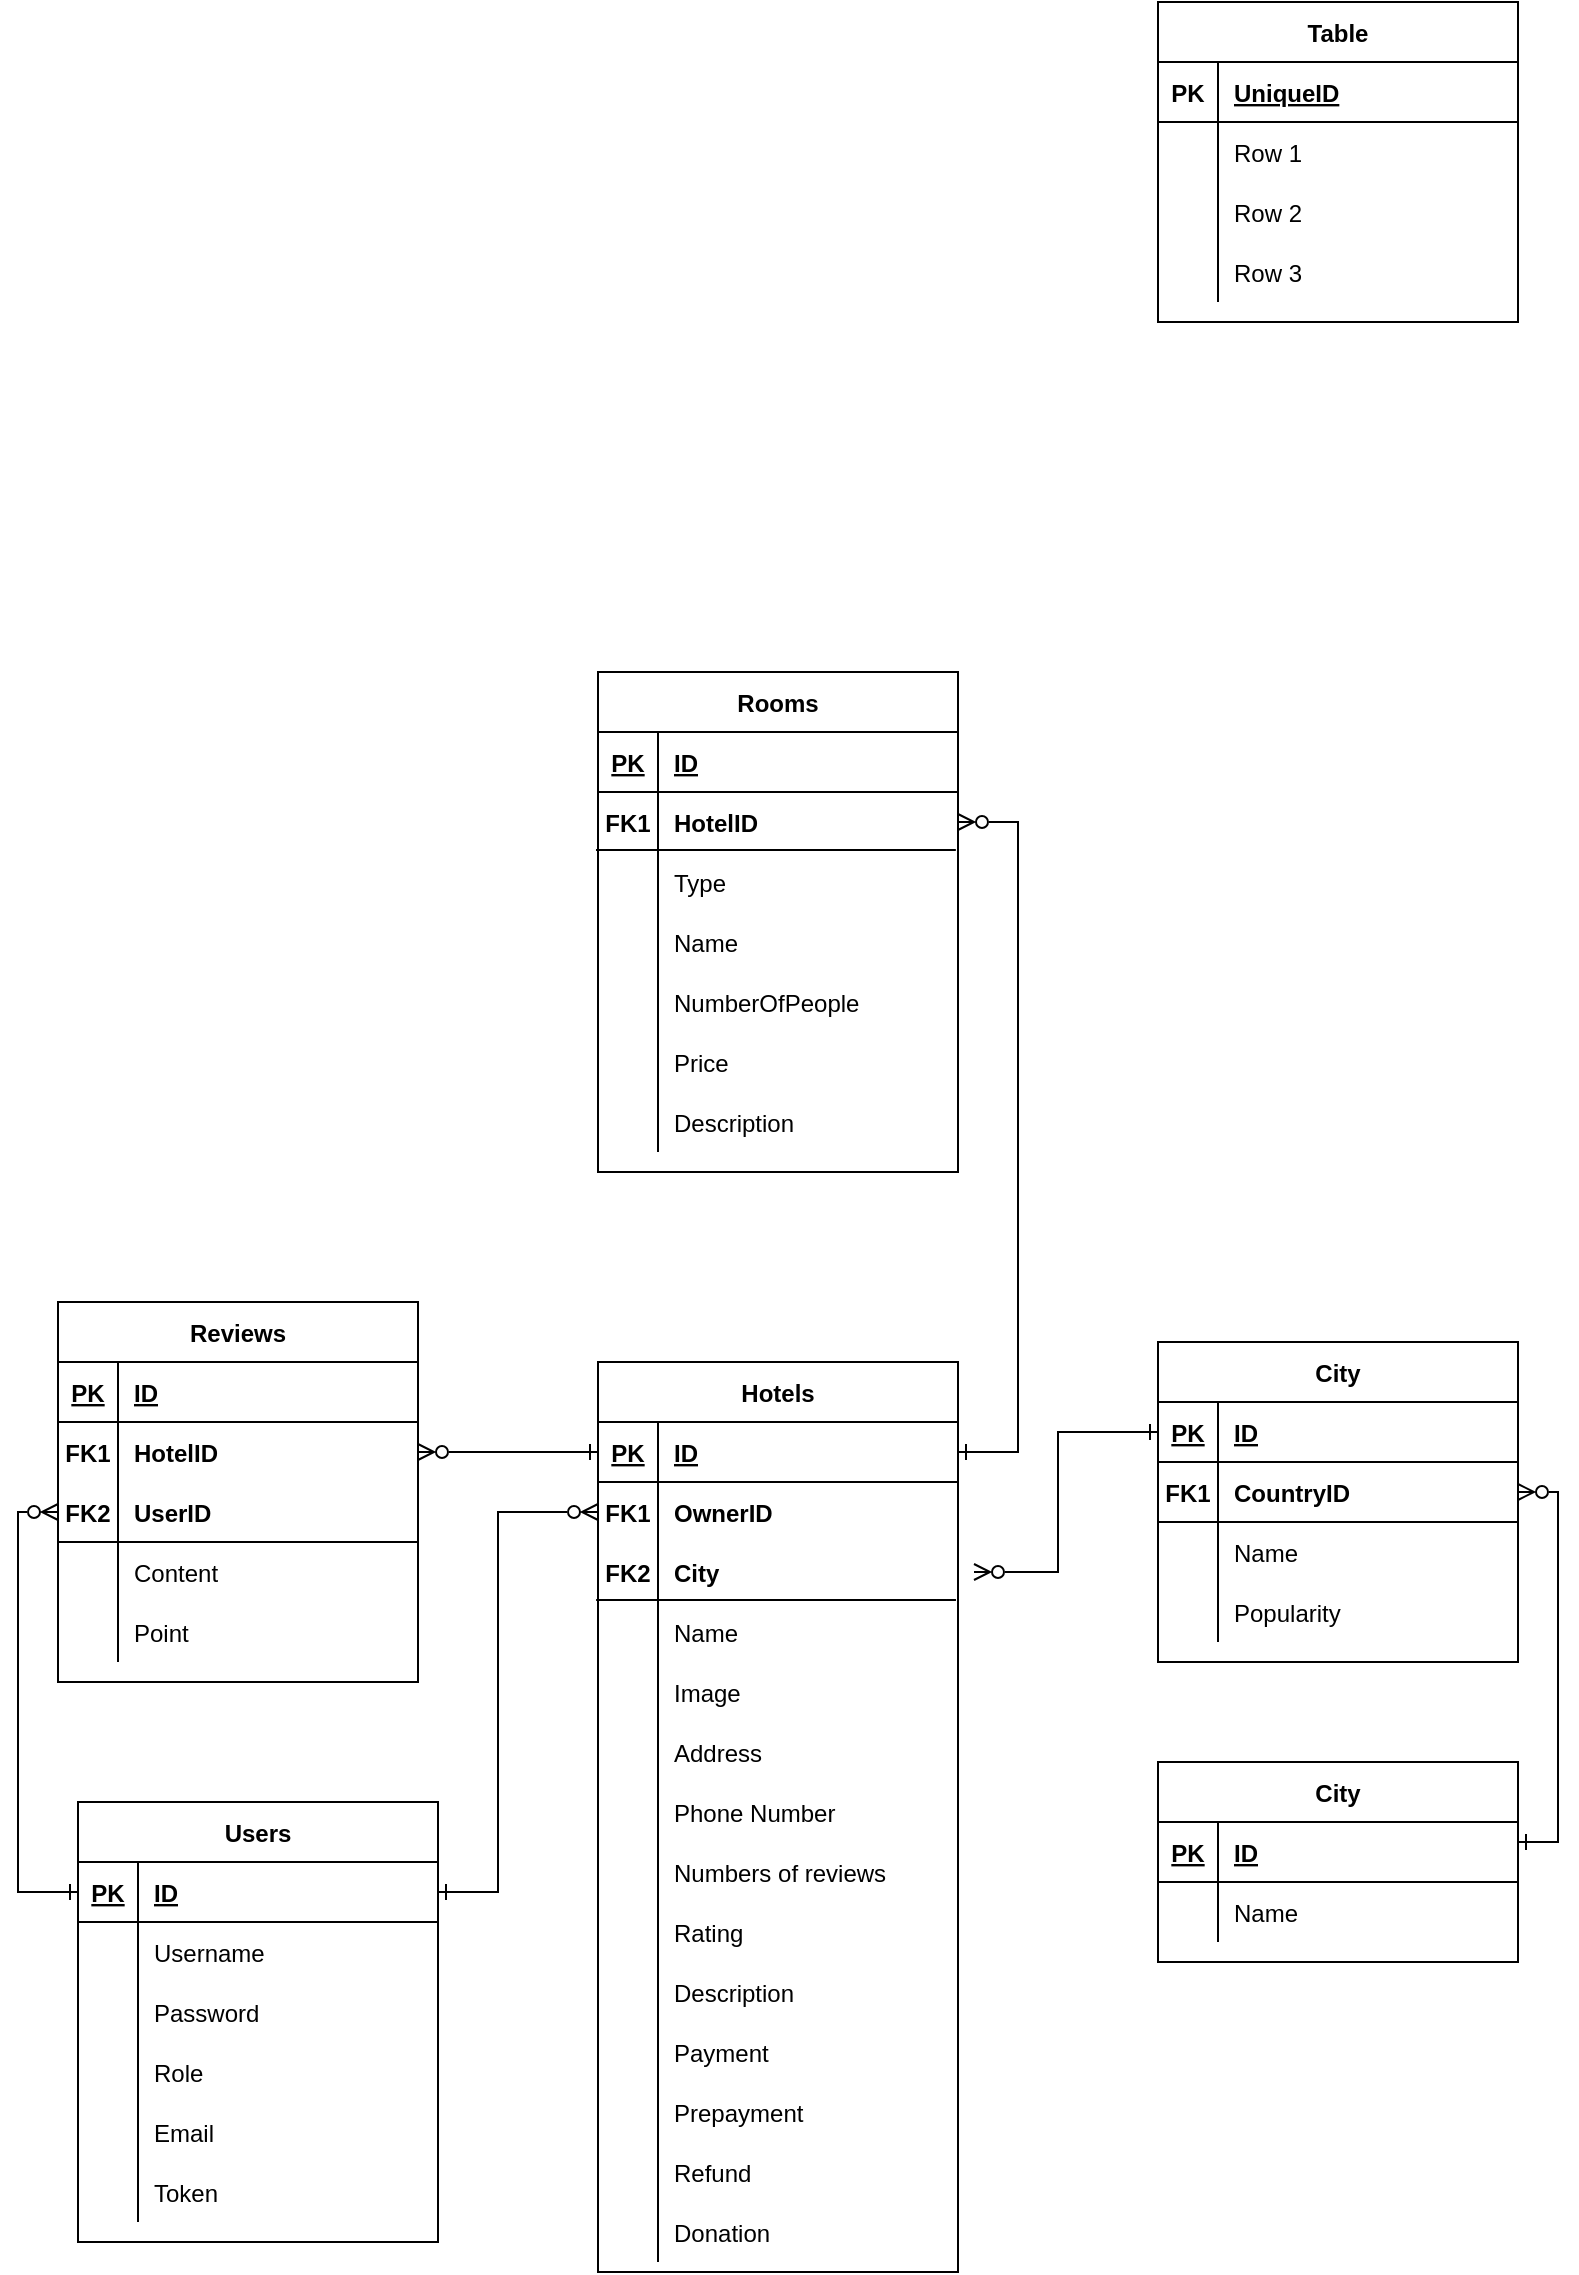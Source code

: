 <mxfile version="20.2.1" type="github">
  <diagram id="XwwVsABzowGfqBVzO6Hq" name="Страница 1">
    <mxGraphModel dx="1422" dy="697" grid="1" gridSize="10" guides="1" tooltips="1" connect="1" arrows="1" fold="1" page="1" pageScale="1" pageWidth="827" pageHeight="1169" math="0" shadow="0">
      <root>
        <mxCell id="0" />
        <mxCell id="1" parent="0" />
        <mxCell id="TY08k2Uq7eaJ0ZYcj1gX-1" value="Hotels" style="shape=table;startSize=30;container=1;collapsible=1;childLayout=tableLayout;fixedRows=1;rowLines=0;fontStyle=1;align=center;resizeLast=1;" vertex="1" parent="1">
          <mxGeometry x="300" y="680" width="180" height="455" as="geometry" />
        </mxCell>
        <mxCell id="TY08k2Uq7eaJ0ZYcj1gX-2" value="" style="shape=tableRow;horizontal=0;startSize=0;swimlaneHead=0;swimlaneBody=0;fillColor=none;collapsible=0;dropTarget=0;points=[[0,0.5],[1,0.5]];portConstraint=eastwest;top=0;left=0;right=0;bottom=1;" vertex="1" parent="TY08k2Uq7eaJ0ZYcj1gX-1">
          <mxGeometry y="30" width="180" height="30" as="geometry" />
        </mxCell>
        <mxCell id="TY08k2Uq7eaJ0ZYcj1gX-3" value="PK" style="shape=partialRectangle;connectable=0;fillColor=none;top=0;left=0;bottom=0;right=0;fontStyle=5;overflow=hidden;" vertex="1" parent="TY08k2Uq7eaJ0ZYcj1gX-2">
          <mxGeometry width="30" height="30" as="geometry">
            <mxRectangle width="30" height="30" as="alternateBounds" />
          </mxGeometry>
        </mxCell>
        <mxCell id="TY08k2Uq7eaJ0ZYcj1gX-4" value="ID" style="shape=partialRectangle;connectable=0;fillColor=none;top=0;left=0;bottom=0;right=0;align=left;spacingLeft=6;fontStyle=5;overflow=hidden;" vertex="1" parent="TY08k2Uq7eaJ0ZYcj1gX-2">
          <mxGeometry x="30" width="150" height="30" as="geometry">
            <mxRectangle width="150" height="30" as="alternateBounds" />
          </mxGeometry>
        </mxCell>
        <mxCell id="TY08k2Uq7eaJ0ZYcj1gX-5" value="" style="shape=tableRow;horizontal=0;startSize=0;swimlaneHead=0;swimlaneBody=0;fillColor=none;collapsible=0;dropTarget=0;points=[[0,0.5],[1,0.5]];portConstraint=eastwest;top=0;left=0;right=0;bottom=0;" vertex="1" parent="TY08k2Uq7eaJ0ZYcj1gX-1">
          <mxGeometry y="60" width="180" height="30" as="geometry" />
        </mxCell>
        <mxCell id="TY08k2Uq7eaJ0ZYcj1gX-6" value="FK1" style="shape=partialRectangle;connectable=0;fillColor=none;top=0;left=0;bottom=0;right=0;editable=1;overflow=hidden;fontStyle=1" vertex="1" parent="TY08k2Uq7eaJ0ZYcj1gX-5">
          <mxGeometry width="30" height="30" as="geometry">
            <mxRectangle width="30" height="30" as="alternateBounds" />
          </mxGeometry>
        </mxCell>
        <mxCell id="TY08k2Uq7eaJ0ZYcj1gX-7" value="OwnerID" style="shape=partialRectangle;connectable=0;fillColor=none;top=0;left=0;bottom=0;right=0;align=left;spacingLeft=6;overflow=hidden;fontStyle=1" vertex="1" parent="TY08k2Uq7eaJ0ZYcj1gX-5">
          <mxGeometry x="30" width="150" height="30" as="geometry">
            <mxRectangle width="150" height="30" as="alternateBounds" />
          </mxGeometry>
        </mxCell>
        <mxCell id="TY08k2Uq7eaJ0ZYcj1gX-8" value="" style="shape=tableRow;horizontal=0;startSize=0;swimlaneHead=0;swimlaneBody=0;fillColor=none;collapsible=0;dropTarget=0;points=[[0,0.5],[1,0.5]];portConstraint=eastwest;top=0;left=0;right=0;bottom=0;strokeColor=default;perimeterSpacing=8;swimlaneLine=0;strokeWidth=8;rounded=0;labelBorderColor=default;" vertex="1" parent="TY08k2Uq7eaJ0ZYcj1gX-1">
          <mxGeometry y="90" width="180" height="30" as="geometry" />
        </mxCell>
        <mxCell id="TY08k2Uq7eaJ0ZYcj1gX-9" value="FK2" style="shape=partialRectangle;connectable=0;fillColor=none;top=0;left=0;bottom=0;right=0;editable=1;overflow=hidden;fontStyle=1" vertex="1" parent="TY08k2Uq7eaJ0ZYcj1gX-8">
          <mxGeometry width="30" height="30" as="geometry">
            <mxRectangle width="30" height="30" as="alternateBounds" />
          </mxGeometry>
        </mxCell>
        <mxCell id="TY08k2Uq7eaJ0ZYcj1gX-10" value="City" style="shape=partialRectangle;connectable=0;fillColor=none;top=0;left=0;bottom=0;right=0;align=left;spacingLeft=6;overflow=hidden;fontStyle=1" vertex="1" parent="TY08k2Uq7eaJ0ZYcj1gX-8">
          <mxGeometry x="30" width="150" height="30" as="geometry">
            <mxRectangle width="150" height="30" as="alternateBounds" />
          </mxGeometry>
        </mxCell>
        <mxCell id="TY08k2Uq7eaJ0ZYcj1gX-11" value="" style="shape=tableRow;horizontal=0;startSize=0;swimlaneHead=0;swimlaneBody=0;fillColor=none;collapsible=0;dropTarget=0;points=[[0,0.5],[1,0.5]];portConstraint=eastwest;top=0;left=0;right=0;bottom=0;" vertex="1" parent="TY08k2Uq7eaJ0ZYcj1gX-1">
          <mxGeometry y="120" width="180" height="30" as="geometry" />
        </mxCell>
        <mxCell id="TY08k2Uq7eaJ0ZYcj1gX-12" value="" style="shape=partialRectangle;connectable=0;fillColor=none;top=0;left=0;bottom=0;right=0;editable=1;overflow=hidden;" vertex="1" parent="TY08k2Uq7eaJ0ZYcj1gX-11">
          <mxGeometry width="30" height="30" as="geometry">
            <mxRectangle width="30" height="30" as="alternateBounds" />
          </mxGeometry>
        </mxCell>
        <mxCell id="TY08k2Uq7eaJ0ZYcj1gX-13" value="Name" style="shape=partialRectangle;connectable=0;fillColor=none;top=0;left=0;bottom=0;right=0;align=left;spacingLeft=6;overflow=hidden;" vertex="1" parent="TY08k2Uq7eaJ0ZYcj1gX-11">
          <mxGeometry x="30" width="150" height="30" as="geometry">
            <mxRectangle width="150" height="30" as="alternateBounds" />
          </mxGeometry>
        </mxCell>
        <mxCell id="TY08k2Uq7eaJ0ZYcj1gX-96" value="" style="shape=tableRow;horizontal=0;startSize=0;swimlaneHead=0;swimlaneBody=0;fillColor=none;collapsible=0;dropTarget=0;points=[[0,0.5],[1,0.5]];portConstraint=eastwest;top=0;left=0;right=0;bottom=0;" vertex="1" parent="TY08k2Uq7eaJ0ZYcj1gX-1">
          <mxGeometry y="150" width="180" height="30" as="geometry" />
        </mxCell>
        <mxCell id="TY08k2Uq7eaJ0ZYcj1gX-97" value="" style="shape=partialRectangle;connectable=0;fillColor=none;top=0;left=0;bottom=0;right=0;editable=1;overflow=hidden;" vertex="1" parent="TY08k2Uq7eaJ0ZYcj1gX-96">
          <mxGeometry width="30" height="30" as="geometry">
            <mxRectangle width="30" height="30" as="alternateBounds" />
          </mxGeometry>
        </mxCell>
        <mxCell id="TY08k2Uq7eaJ0ZYcj1gX-98" value="Image" style="shape=partialRectangle;connectable=0;fillColor=none;top=0;left=0;bottom=0;right=0;align=left;spacingLeft=6;overflow=hidden;" vertex="1" parent="TY08k2Uq7eaJ0ZYcj1gX-96">
          <mxGeometry x="30" width="150" height="30" as="geometry">
            <mxRectangle width="150" height="30" as="alternateBounds" />
          </mxGeometry>
        </mxCell>
        <mxCell id="TY08k2Uq7eaJ0ZYcj1gX-99" value="" style="shape=tableRow;horizontal=0;startSize=0;swimlaneHead=0;swimlaneBody=0;fillColor=none;collapsible=0;dropTarget=0;points=[[0,0.5],[1,0.5]];portConstraint=eastwest;top=0;left=0;right=0;bottom=0;" vertex="1" parent="TY08k2Uq7eaJ0ZYcj1gX-1">
          <mxGeometry y="180" width="180" height="30" as="geometry" />
        </mxCell>
        <mxCell id="TY08k2Uq7eaJ0ZYcj1gX-100" value="" style="shape=partialRectangle;connectable=0;fillColor=none;top=0;left=0;bottom=0;right=0;editable=1;overflow=hidden;" vertex="1" parent="TY08k2Uq7eaJ0ZYcj1gX-99">
          <mxGeometry width="30" height="30" as="geometry">
            <mxRectangle width="30" height="30" as="alternateBounds" />
          </mxGeometry>
        </mxCell>
        <mxCell id="TY08k2Uq7eaJ0ZYcj1gX-101" value="Address" style="shape=partialRectangle;connectable=0;fillColor=none;top=0;left=0;bottom=0;right=0;align=left;spacingLeft=6;overflow=hidden;" vertex="1" parent="TY08k2Uq7eaJ0ZYcj1gX-99">
          <mxGeometry x="30" width="150" height="30" as="geometry">
            <mxRectangle width="150" height="30" as="alternateBounds" />
          </mxGeometry>
        </mxCell>
        <mxCell id="TY08k2Uq7eaJ0ZYcj1gX-102" value="" style="shape=tableRow;horizontal=0;startSize=0;swimlaneHead=0;swimlaneBody=0;fillColor=none;collapsible=0;dropTarget=0;points=[[0,0.5],[1,0.5]];portConstraint=eastwest;top=0;left=0;right=0;bottom=0;" vertex="1" parent="TY08k2Uq7eaJ0ZYcj1gX-1">
          <mxGeometry y="210" width="180" height="30" as="geometry" />
        </mxCell>
        <mxCell id="TY08k2Uq7eaJ0ZYcj1gX-103" value="" style="shape=partialRectangle;connectable=0;fillColor=none;top=0;left=0;bottom=0;right=0;editable=1;overflow=hidden;" vertex="1" parent="TY08k2Uq7eaJ0ZYcj1gX-102">
          <mxGeometry width="30" height="30" as="geometry">
            <mxRectangle width="30" height="30" as="alternateBounds" />
          </mxGeometry>
        </mxCell>
        <mxCell id="TY08k2Uq7eaJ0ZYcj1gX-104" value="Phone Number" style="shape=partialRectangle;connectable=0;fillColor=none;top=0;left=0;bottom=0;right=0;align=left;spacingLeft=6;overflow=hidden;" vertex="1" parent="TY08k2Uq7eaJ0ZYcj1gX-102">
          <mxGeometry x="30" width="150" height="30" as="geometry">
            <mxRectangle width="150" height="30" as="alternateBounds" />
          </mxGeometry>
        </mxCell>
        <mxCell id="TY08k2Uq7eaJ0ZYcj1gX-105" value="" style="shape=tableRow;horizontal=0;startSize=0;swimlaneHead=0;swimlaneBody=0;fillColor=none;collapsible=0;dropTarget=0;points=[[0,0.5],[1,0.5]];portConstraint=eastwest;top=0;left=0;right=0;bottom=0;" vertex="1" parent="TY08k2Uq7eaJ0ZYcj1gX-1">
          <mxGeometry y="240" width="180" height="30" as="geometry" />
        </mxCell>
        <mxCell id="TY08k2Uq7eaJ0ZYcj1gX-106" value="" style="shape=partialRectangle;connectable=0;fillColor=none;top=0;left=0;bottom=0;right=0;editable=1;overflow=hidden;" vertex="1" parent="TY08k2Uq7eaJ0ZYcj1gX-105">
          <mxGeometry width="30" height="30" as="geometry">
            <mxRectangle width="30" height="30" as="alternateBounds" />
          </mxGeometry>
        </mxCell>
        <mxCell id="TY08k2Uq7eaJ0ZYcj1gX-107" value="Numbers of reviews" style="shape=partialRectangle;connectable=0;fillColor=none;top=0;left=0;bottom=0;right=0;align=left;spacingLeft=6;overflow=hidden;" vertex="1" parent="TY08k2Uq7eaJ0ZYcj1gX-105">
          <mxGeometry x="30" width="150" height="30" as="geometry">
            <mxRectangle width="150" height="30" as="alternateBounds" />
          </mxGeometry>
        </mxCell>
        <mxCell id="TY08k2Uq7eaJ0ZYcj1gX-108" value="" style="shape=tableRow;horizontal=0;startSize=0;swimlaneHead=0;swimlaneBody=0;fillColor=none;collapsible=0;dropTarget=0;points=[[0,0.5],[1,0.5]];portConstraint=eastwest;top=0;left=0;right=0;bottom=0;" vertex="1" parent="TY08k2Uq7eaJ0ZYcj1gX-1">
          <mxGeometry y="270" width="180" height="30" as="geometry" />
        </mxCell>
        <mxCell id="TY08k2Uq7eaJ0ZYcj1gX-109" value="" style="shape=partialRectangle;connectable=0;fillColor=none;top=0;left=0;bottom=0;right=0;editable=1;overflow=hidden;" vertex="1" parent="TY08k2Uq7eaJ0ZYcj1gX-108">
          <mxGeometry width="30" height="30" as="geometry">
            <mxRectangle width="30" height="30" as="alternateBounds" />
          </mxGeometry>
        </mxCell>
        <mxCell id="TY08k2Uq7eaJ0ZYcj1gX-110" value="Rating" style="shape=partialRectangle;connectable=0;fillColor=none;top=0;left=0;bottom=0;right=0;align=left;spacingLeft=6;overflow=hidden;" vertex="1" parent="TY08k2Uq7eaJ0ZYcj1gX-108">
          <mxGeometry x="30" width="150" height="30" as="geometry">
            <mxRectangle width="150" height="30" as="alternateBounds" />
          </mxGeometry>
        </mxCell>
        <mxCell id="TY08k2Uq7eaJ0ZYcj1gX-111" value="" style="shape=tableRow;horizontal=0;startSize=0;swimlaneHead=0;swimlaneBody=0;fillColor=none;collapsible=0;dropTarget=0;points=[[0,0.5],[1,0.5]];portConstraint=eastwest;top=0;left=0;right=0;bottom=0;" vertex="1" parent="TY08k2Uq7eaJ0ZYcj1gX-1">
          <mxGeometry y="300" width="180" height="30" as="geometry" />
        </mxCell>
        <mxCell id="TY08k2Uq7eaJ0ZYcj1gX-112" value="" style="shape=partialRectangle;connectable=0;fillColor=none;top=0;left=0;bottom=0;right=0;editable=1;overflow=hidden;" vertex="1" parent="TY08k2Uq7eaJ0ZYcj1gX-111">
          <mxGeometry width="30" height="30" as="geometry">
            <mxRectangle width="30" height="30" as="alternateBounds" />
          </mxGeometry>
        </mxCell>
        <mxCell id="TY08k2Uq7eaJ0ZYcj1gX-113" value="Description" style="shape=partialRectangle;connectable=0;fillColor=none;top=0;left=0;bottom=0;right=0;align=left;spacingLeft=6;overflow=hidden;" vertex="1" parent="TY08k2Uq7eaJ0ZYcj1gX-111">
          <mxGeometry x="30" width="150" height="30" as="geometry">
            <mxRectangle width="150" height="30" as="alternateBounds" />
          </mxGeometry>
        </mxCell>
        <mxCell id="TY08k2Uq7eaJ0ZYcj1gX-114" value="" style="shape=tableRow;horizontal=0;startSize=0;swimlaneHead=0;swimlaneBody=0;fillColor=none;collapsible=0;dropTarget=0;points=[[0,0.5],[1,0.5]];portConstraint=eastwest;top=0;left=0;right=0;bottom=0;" vertex="1" parent="TY08k2Uq7eaJ0ZYcj1gX-1">
          <mxGeometry y="330" width="180" height="30" as="geometry" />
        </mxCell>
        <mxCell id="TY08k2Uq7eaJ0ZYcj1gX-115" value="" style="shape=partialRectangle;connectable=0;fillColor=none;top=0;left=0;bottom=0;right=0;editable=1;overflow=hidden;" vertex="1" parent="TY08k2Uq7eaJ0ZYcj1gX-114">
          <mxGeometry width="30" height="30" as="geometry">
            <mxRectangle width="30" height="30" as="alternateBounds" />
          </mxGeometry>
        </mxCell>
        <mxCell id="TY08k2Uq7eaJ0ZYcj1gX-116" value="Payment" style="shape=partialRectangle;connectable=0;fillColor=none;top=0;left=0;bottom=0;right=0;align=left;spacingLeft=6;overflow=hidden;" vertex="1" parent="TY08k2Uq7eaJ0ZYcj1gX-114">
          <mxGeometry x="30" width="150" height="30" as="geometry">
            <mxRectangle width="150" height="30" as="alternateBounds" />
          </mxGeometry>
        </mxCell>
        <mxCell id="TY08k2Uq7eaJ0ZYcj1gX-117" value="" style="shape=tableRow;horizontal=0;startSize=0;swimlaneHead=0;swimlaneBody=0;fillColor=none;collapsible=0;dropTarget=0;points=[[0,0.5],[1,0.5]];portConstraint=eastwest;top=0;left=0;right=0;bottom=0;" vertex="1" parent="TY08k2Uq7eaJ0ZYcj1gX-1">
          <mxGeometry y="360" width="180" height="30" as="geometry" />
        </mxCell>
        <mxCell id="TY08k2Uq7eaJ0ZYcj1gX-118" value="" style="shape=partialRectangle;connectable=0;fillColor=none;top=0;left=0;bottom=0;right=0;editable=1;overflow=hidden;" vertex="1" parent="TY08k2Uq7eaJ0ZYcj1gX-117">
          <mxGeometry width="30" height="30" as="geometry">
            <mxRectangle width="30" height="30" as="alternateBounds" />
          </mxGeometry>
        </mxCell>
        <mxCell id="TY08k2Uq7eaJ0ZYcj1gX-119" value="Prepayment" style="shape=partialRectangle;connectable=0;fillColor=none;top=0;left=0;bottom=0;right=0;align=left;spacingLeft=6;overflow=hidden;" vertex="1" parent="TY08k2Uq7eaJ0ZYcj1gX-117">
          <mxGeometry x="30" width="150" height="30" as="geometry">
            <mxRectangle width="150" height="30" as="alternateBounds" />
          </mxGeometry>
        </mxCell>
        <mxCell id="TY08k2Uq7eaJ0ZYcj1gX-120" value="" style="shape=tableRow;horizontal=0;startSize=0;swimlaneHead=0;swimlaneBody=0;fillColor=none;collapsible=0;dropTarget=0;points=[[0,0.5],[1,0.5]];portConstraint=eastwest;top=0;left=0;right=0;bottom=0;" vertex="1" parent="TY08k2Uq7eaJ0ZYcj1gX-1">
          <mxGeometry y="390" width="180" height="30" as="geometry" />
        </mxCell>
        <mxCell id="TY08k2Uq7eaJ0ZYcj1gX-121" value="" style="shape=partialRectangle;connectable=0;fillColor=none;top=0;left=0;bottom=0;right=0;editable=1;overflow=hidden;" vertex="1" parent="TY08k2Uq7eaJ0ZYcj1gX-120">
          <mxGeometry width="30" height="30" as="geometry">
            <mxRectangle width="30" height="30" as="alternateBounds" />
          </mxGeometry>
        </mxCell>
        <mxCell id="TY08k2Uq7eaJ0ZYcj1gX-122" value="Refund" style="shape=partialRectangle;connectable=0;fillColor=none;top=0;left=0;bottom=0;right=0;align=left;spacingLeft=6;overflow=hidden;" vertex="1" parent="TY08k2Uq7eaJ0ZYcj1gX-120">
          <mxGeometry x="30" width="150" height="30" as="geometry">
            <mxRectangle width="150" height="30" as="alternateBounds" />
          </mxGeometry>
        </mxCell>
        <mxCell id="TY08k2Uq7eaJ0ZYcj1gX-123" value="" style="shape=tableRow;horizontal=0;startSize=0;swimlaneHead=0;swimlaneBody=0;fillColor=none;collapsible=0;dropTarget=0;points=[[0,0.5],[1,0.5]];portConstraint=eastwest;top=0;left=0;right=0;bottom=0;" vertex="1" parent="TY08k2Uq7eaJ0ZYcj1gX-1">
          <mxGeometry y="420" width="180" height="30" as="geometry" />
        </mxCell>
        <mxCell id="TY08k2Uq7eaJ0ZYcj1gX-124" value="" style="shape=partialRectangle;connectable=0;fillColor=none;top=0;left=0;bottom=0;right=0;editable=1;overflow=hidden;" vertex="1" parent="TY08k2Uq7eaJ0ZYcj1gX-123">
          <mxGeometry width="30" height="30" as="geometry">
            <mxRectangle width="30" height="30" as="alternateBounds" />
          </mxGeometry>
        </mxCell>
        <mxCell id="TY08k2Uq7eaJ0ZYcj1gX-125" value="Donation" style="shape=partialRectangle;connectable=0;fillColor=none;top=0;left=0;bottom=0;right=0;align=left;spacingLeft=6;overflow=hidden;" vertex="1" parent="TY08k2Uq7eaJ0ZYcj1gX-123">
          <mxGeometry x="30" width="150" height="30" as="geometry">
            <mxRectangle width="150" height="30" as="alternateBounds" />
          </mxGeometry>
        </mxCell>
        <mxCell id="TY08k2Uq7eaJ0ZYcj1gX-129" value="" style="endArrow=none;html=1;rounded=0;exitX=0.036;exitY=0.891;exitDx=0;exitDy=0;exitPerimeter=0;entryX=0.954;entryY=0.804;entryDx=0;entryDy=0;entryPerimeter=0;" edge="1" parent="TY08k2Uq7eaJ0ZYcj1gX-1" target="TY08k2Uq7eaJ0ZYcj1gX-8">
          <mxGeometry width="50" height="50" relative="1" as="geometry">
            <mxPoint x="-0.944" y="118.986" as="sourcePoint" />
            <mxPoint x="178.984" y="121.02" as="targetPoint" />
          </mxGeometry>
        </mxCell>
        <mxCell id="TY08k2Uq7eaJ0ZYcj1gX-40" value="Users" style="shape=table;startSize=30;container=1;collapsible=1;childLayout=tableLayout;fixedRows=1;rowLines=0;fontStyle=1;align=center;resizeLast=1;" vertex="1" parent="1">
          <mxGeometry x="40" y="900" width="180" height="220" as="geometry" />
        </mxCell>
        <mxCell id="TY08k2Uq7eaJ0ZYcj1gX-41" value="" style="shape=tableRow;horizontal=0;startSize=0;swimlaneHead=0;swimlaneBody=0;fillColor=none;collapsible=0;dropTarget=0;points=[[0,0.5],[1,0.5]];portConstraint=eastwest;top=0;left=0;right=0;bottom=1;" vertex="1" parent="TY08k2Uq7eaJ0ZYcj1gX-40">
          <mxGeometry y="30" width="180" height="30" as="geometry" />
        </mxCell>
        <mxCell id="TY08k2Uq7eaJ0ZYcj1gX-42" value="PK" style="shape=partialRectangle;connectable=0;fillColor=none;top=0;left=0;bottom=0;right=0;fontStyle=5;overflow=hidden;" vertex="1" parent="TY08k2Uq7eaJ0ZYcj1gX-41">
          <mxGeometry width="30" height="30" as="geometry">
            <mxRectangle width="30" height="30" as="alternateBounds" />
          </mxGeometry>
        </mxCell>
        <mxCell id="TY08k2Uq7eaJ0ZYcj1gX-43" value="ID" style="shape=partialRectangle;connectable=0;fillColor=none;top=0;left=0;bottom=0;right=0;align=left;spacingLeft=6;fontStyle=5;overflow=hidden;" vertex="1" parent="TY08k2Uq7eaJ0ZYcj1gX-41">
          <mxGeometry x="30" width="150" height="30" as="geometry">
            <mxRectangle width="150" height="30" as="alternateBounds" />
          </mxGeometry>
        </mxCell>
        <mxCell id="TY08k2Uq7eaJ0ZYcj1gX-44" value="" style="shape=tableRow;horizontal=0;startSize=0;swimlaneHead=0;swimlaneBody=0;fillColor=none;collapsible=0;dropTarget=0;points=[[0,0.5],[1,0.5]];portConstraint=eastwest;top=0;left=0;right=0;bottom=0;" vertex="1" parent="TY08k2Uq7eaJ0ZYcj1gX-40">
          <mxGeometry y="60" width="180" height="30" as="geometry" />
        </mxCell>
        <mxCell id="TY08k2Uq7eaJ0ZYcj1gX-45" value="" style="shape=partialRectangle;connectable=0;fillColor=none;top=0;left=0;bottom=0;right=0;editable=1;overflow=hidden;" vertex="1" parent="TY08k2Uq7eaJ0ZYcj1gX-44">
          <mxGeometry width="30" height="30" as="geometry">
            <mxRectangle width="30" height="30" as="alternateBounds" />
          </mxGeometry>
        </mxCell>
        <mxCell id="TY08k2Uq7eaJ0ZYcj1gX-46" value="Username" style="shape=partialRectangle;connectable=0;fillColor=none;top=0;left=0;bottom=0;right=0;align=left;spacingLeft=6;overflow=hidden;" vertex="1" parent="TY08k2Uq7eaJ0ZYcj1gX-44">
          <mxGeometry x="30" width="150" height="30" as="geometry">
            <mxRectangle width="150" height="30" as="alternateBounds" />
          </mxGeometry>
        </mxCell>
        <mxCell id="TY08k2Uq7eaJ0ZYcj1gX-47" value="" style="shape=tableRow;horizontal=0;startSize=0;swimlaneHead=0;swimlaneBody=0;fillColor=none;collapsible=0;dropTarget=0;points=[[0,0.5],[1,0.5]];portConstraint=eastwest;top=0;left=0;right=0;bottom=0;" vertex="1" parent="TY08k2Uq7eaJ0ZYcj1gX-40">
          <mxGeometry y="90" width="180" height="30" as="geometry" />
        </mxCell>
        <mxCell id="TY08k2Uq7eaJ0ZYcj1gX-48" value="" style="shape=partialRectangle;connectable=0;fillColor=none;top=0;left=0;bottom=0;right=0;editable=1;overflow=hidden;" vertex="1" parent="TY08k2Uq7eaJ0ZYcj1gX-47">
          <mxGeometry width="30" height="30" as="geometry">
            <mxRectangle width="30" height="30" as="alternateBounds" />
          </mxGeometry>
        </mxCell>
        <mxCell id="TY08k2Uq7eaJ0ZYcj1gX-49" value="Password" style="shape=partialRectangle;connectable=0;fillColor=none;top=0;left=0;bottom=0;right=0;align=left;spacingLeft=6;overflow=hidden;" vertex="1" parent="TY08k2Uq7eaJ0ZYcj1gX-47">
          <mxGeometry x="30" width="150" height="30" as="geometry">
            <mxRectangle width="150" height="30" as="alternateBounds" />
          </mxGeometry>
        </mxCell>
        <mxCell id="TY08k2Uq7eaJ0ZYcj1gX-50" value="" style="shape=tableRow;horizontal=0;startSize=0;swimlaneHead=0;swimlaneBody=0;fillColor=none;collapsible=0;dropTarget=0;points=[[0,0.5],[1,0.5]];portConstraint=eastwest;top=0;left=0;right=0;bottom=0;" vertex="1" parent="TY08k2Uq7eaJ0ZYcj1gX-40">
          <mxGeometry y="120" width="180" height="30" as="geometry" />
        </mxCell>
        <mxCell id="TY08k2Uq7eaJ0ZYcj1gX-51" value="" style="shape=partialRectangle;connectable=0;fillColor=none;top=0;left=0;bottom=0;right=0;editable=1;overflow=hidden;" vertex="1" parent="TY08k2Uq7eaJ0ZYcj1gX-50">
          <mxGeometry width="30" height="30" as="geometry">
            <mxRectangle width="30" height="30" as="alternateBounds" />
          </mxGeometry>
        </mxCell>
        <mxCell id="TY08k2Uq7eaJ0ZYcj1gX-52" value="Role" style="shape=partialRectangle;connectable=0;fillColor=none;top=0;left=0;bottom=0;right=0;align=left;spacingLeft=6;overflow=hidden;" vertex="1" parent="TY08k2Uq7eaJ0ZYcj1gX-50">
          <mxGeometry x="30" width="150" height="30" as="geometry">
            <mxRectangle width="150" height="30" as="alternateBounds" />
          </mxGeometry>
        </mxCell>
        <mxCell id="TY08k2Uq7eaJ0ZYcj1gX-131" value="" style="shape=tableRow;horizontal=0;startSize=0;swimlaneHead=0;swimlaneBody=0;fillColor=none;collapsible=0;dropTarget=0;points=[[0,0.5],[1,0.5]];portConstraint=eastwest;top=0;left=0;right=0;bottom=0;" vertex="1" parent="TY08k2Uq7eaJ0ZYcj1gX-40">
          <mxGeometry y="150" width="180" height="30" as="geometry" />
        </mxCell>
        <mxCell id="TY08k2Uq7eaJ0ZYcj1gX-132" value="" style="shape=partialRectangle;connectable=0;fillColor=none;top=0;left=0;bottom=0;right=0;editable=1;overflow=hidden;" vertex="1" parent="TY08k2Uq7eaJ0ZYcj1gX-131">
          <mxGeometry width="30" height="30" as="geometry">
            <mxRectangle width="30" height="30" as="alternateBounds" />
          </mxGeometry>
        </mxCell>
        <mxCell id="TY08k2Uq7eaJ0ZYcj1gX-133" value="Email" style="shape=partialRectangle;connectable=0;fillColor=none;top=0;left=0;bottom=0;right=0;align=left;spacingLeft=6;overflow=hidden;" vertex="1" parent="TY08k2Uq7eaJ0ZYcj1gX-131">
          <mxGeometry x="30" width="150" height="30" as="geometry">
            <mxRectangle width="150" height="30" as="alternateBounds" />
          </mxGeometry>
        </mxCell>
        <mxCell id="TY08k2Uq7eaJ0ZYcj1gX-134" value="" style="shape=tableRow;horizontal=0;startSize=0;swimlaneHead=0;swimlaneBody=0;fillColor=none;collapsible=0;dropTarget=0;points=[[0,0.5],[1,0.5]];portConstraint=eastwest;top=0;left=0;right=0;bottom=0;" vertex="1" parent="TY08k2Uq7eaJ0ZYcj1gX-40">
          <mxGeometry y="180" width="180" height="30" as="geometry" />
        </mxCell>
        <mxCell id="TY08k2Uq7eaJ0ZYcj1gX-135" value="" style="shape=partialRectangle;connectable=0;fillColor=none;top=0;left=0;bottom=0;right=0;editable=1;overflow=hidden;" vertex="1" parent="TY08k2Uq7eaJ0ZYcj1gX-134">
          <mxGeometry width="30" height="30" as="geometry">
            <mxRectangle width="30" height="30" as="alternateBounds" />
          </mxGeometry>
        </mxCell>
        <mxCell id="TY08k2Uq7eaJ0ZYcj1gX-136" value="Token" style="shape=partialRectangle;connectable=0;fillColor=none;top=0;left=0;bottom=0;right=0;align=left;spacingLeft=6;overflow=hidden;" vertex="1" parent="TY08k2Uq7eaJ0ZYcj1gX-134">
          <mxGeometry x="30" width="150" height="30" as="geometry">
            <mxRectangle width="150" height="30" as="alternateBounds" />
          </mxGeometry>
        </mxCell>
        <mxCell id="TY08k2Uq7eaJ0ZYcj1gX-53" value="City" style="shape=table;startSize=30;container=1;collapsible=1;childLayout=tableLayout;fixedRows=1;rowLines=0;fontStyle=1;align=center;resizeLast=1;" vertex="1" parent="1">
          <mxGeometry x="580" y="670" width="180" height="160" as="geometry" />
        </mxCell>
        <mxCell id="TY08k2Uq7eaJ0ZYcj1gX-54" value="" style="shape=tableRow;horizontal=0;startSize=0;swimlaneHead=0;swimlaneBody=0;fillColor=none;collapsible=0;dropTarget=0;points=[[0,0.5],[1,0.5]];portConstraint=eastwest;top=0;left=0;right=0;bottom=1;" vertex="1" parent="TY08k2Uq7eaJ0ZYcj1gX-53">
          <mxGeometry y="30" width="180" height="30" as="geometry" />
        </mxCell>
        <mxCell id="TY08k2Uq7eaJ0ZYcj1gX-55" value="PK" style="shape=partialRectangle;connectable=0;fillColor=none;top=0;left=0;bottom=0;right=0;fontStyle=5;overflow=hidden;" vertex="1" parent="TY08k2Uq7eaJ0ZYcj1gX-54">
          <mxGeometry width="30" height="30" as="geometry">
            <mxRectangle width="30" height="30" as="alternateBounds" />
          </mxGeometry>
        </mxCell>
        <mxCell id="TY08k2Uq7eaJ0ZYcj1gX-56" value="ID" style="shape=partialRectangle;connectable=0;fillColor=none;top=0;left=0;bottom=0;right=0;align=left;spacingLeft=6;fontStyle=5;overflow=hidden;" vertex="1" parent="TY08k2Uq7eaJ0ZYcj1gX-54">
          <mxGeometry x="30" width="150" height="30" as="geometry">
            <mxRectangle width="150" height="30" as="alternateBounds" />
          </mxGeometry>
        </mxCell>
        <mxCell id="TY08k2Uq7eaJ0ZYcj1gX-57" value="" style="shape=tableRow;horizontal=0;startSize=0;swimlaneHead=0;swimlaneBody=0;fillColor=none;collapsible=0;dropTarget=0;points=[[0,0.5],[1,0.5]];portConstraint=eastwest;top=0;left=0;right=0;bottom=0;" vertex="1" parent="TY08k2Uq7eaJ0ZYcj1gX-53">
          <mxGeometry y="60" width="180" height="30" as="geometry" />
        </mxCell>
        <mxCell id="TY08k2Uq7eaJ0ZYcj1gX-58" value="FK1" style="shape=partialRectangle;connectable=0;fillColor=none;top=0;left=0;bottom=0;right=0;editable=1;overflow=hidden;fontStyle=1" vertex="1" parent="TY08k2Uq7eaJ0ZYcj1gX-57">
          <mxGeometry width="30" height="30" as="geometry">
            <mxRectangle width="30" height="30" as="alternateBounds" />
          </mxGeometry>
        </mxCell>
        <mxCell id="TY08k2Uq7eaJ0ZYcj1gX-59" value="CountryID" style="shape=partialRectangle;connectable=0;fillColor=none;top=0;left=0;bottom=0;right=0;align=left;spacingLeft=6;overflow=hidden;fontStyle=1" vertex="1" parent="TY08k2Uq7eaJ0ZYcj1gX-57">
          <mxGeometry x="30" width="150" height="30" as="geometry">
            <mxRectangle width="150" height="30" as="alternateBounds" />
          </mxGeometry>
        </mxCell>
        <mxCell id="TY08k2Uq7eaJ0ZYcj1gX-60" value="" style="shape=tableRow;horizontal=0;startSize=0;swimlaneHead=0;swimlaneBody=0;fillColor=none;collapsible=0;dropTarget=0;points=[[0,0.5],[1,0.5]];portConstraint=eastwest;top=0;left=0;right=0;bottom=0;" vertex="1" parent="TY08k2Uq7eaJ0ZYcj1gX-53">
          <mxGeometry y="90" width="180" height="30" as="geometry" />
        </mxCell>
        <mxCell id="TY08k2Uq7eaJ0ZYcj1gX-61" value="" style="shape=partialRectangle;connectable=0;fillColor=none;top=0;left=0;bottom=0;right=0;editable=1;overflow=hidden;" vertex="1" parent="TY08k2Uq7eaJ0ZYcj1gX-60">
          <mxGeometry width="30" height="30" as="geometry">
            <mxRectangle width="30" height="30" as="alternateBounds" />
          </mxGeometry>
        </mxCell>
        <mxCell id="TY08k2Uq7eaJ0ZYcj1gX-62" value="Name" style="shape=partialRectangle;connectable=0;fillColor=none;top=0;left=0;bottom=0;right=0;align=left;spacingLeft=6;overflow=hidden;" vertex="1" parent="TY08k2Uq7eaJ0ZYcj1gX-60">
          <mxGeometry x="30" width="150" height="30" as="geometry">
            <mxRectangle width="150" height="30" as="alternateBounds" />
          </mxGeometry>
        </mxCell>
        <mxCell id="TY08k2Uq7eaJ0ZYcj1gX-63" value="" style="shape=tableRow;horizontal=0;startSize=0;swimlaneHead=0;swimlaneBody=0;fillColor=none;collapsible=0;dropTarget=0;points=[[0,0.5],[1,0.5]];portConstraint=eastwest;top=0;left=0;right=0;bottom=0;" vertex="1" parent="TY08k2Uq7eaJ0ZYcj1gX-53">
          <mxGeometry y="120" width="180" height="30" as="geometry" />
        </mxCell>
        <mxCell id="TY08k2Uq7eaJ0ZYcj1gX-64" value="" style="shape=partialRectangle;connectable=0;fillColor=none;top=0;left=0;bottom=0;right=0;editable=1;overflow=hidden;" vertex="1" parent="TY08k2Uq7eaJ0ZYcj1gX-63">
          <mxGeometry width="30" height="30" as="geometry">
            <mxRectangle width="30" height="30" as="alternateBounds" />
          </mxGeometry>
        </mxCell>
        <mxCell id="TY08k2Uq7eaJ0ZYcj1gX-65" value="Popularity" style="shape=partialRectangle;connectable=0;fillColor=none;top=0;left=0;bottom=0;right=0;align=left;spacingLeft=6;overflow=hidden;" vertex="1" parent="TY08k2Uq7eaJ0ZYcj1gX-63">
          <mxGeometry x="30" width="150" height="30" as="geometry">
            <mxRectangle width="150" height="30" as="alternateBounds" />
          </mxGeometry>
        </mxCell>
        <mxCell id="TY08k2Uq7eaJ0ZYcj1gX-66" value="Rooms" style="shape=table;startSize=30;container=1;collapsible=1;childLayout=tableLayout;fixedRows=1;rowLines=0;fontStyle=1;align=center;resizeLast=1;" vertex="1" parent="1">
          <mxGeometry x="300" y="335" width="180" height="250" as="geometry" />
        </mxCell>
        <mxCell id="TY08k2Uq7eaJ0ZYcj1gX-67" value="" style="shape=tableRow;horizontal=0;startSize=0;swimlaneHead=0;swimlaneBody=0;fillColor=none;collapsible=0;dropTarget=0;points=[[0,0.5],[1,0.5]];portConstraint=eastwest;top=0;left=0;right=0;bottom=1;" vertex="1" parent="TY08k2Uq7eaJ0ZYcj1gX-66">
          <mxGeometry y="30" width="180" height="30" as="geometry" />
        </mxCell>
        <mxCell id="TY08k2Uq7eaJ0ZYcj1gX-68" value="PK" style="shape=partialRectangle;connectable=0;fillColor=none;top=0;left=0;bottom=0;right=0;fontStyle=5;overflow=hidden;" vertex="1" parent="TY08k2Uq7eaJ0ZYcj1gX-67">
          <mxGeometry width="30" height="30" as="geometry">
            <mxRectangle width="30" height="30" as="alternateBounds" />
          </mxGeometry>
        </mxCell>
        <mxCell id="TY08k2Uq7eaJ0ZYcj1gX-69" value="ID" style="shape=partialRectangle;connectable=0;fillColor=none;top=0;left=0;bottom=0;right=0;align=left;spacingLeft=6;fontStyle=5;overflow=hidden;" vertex="1" parent="TY08k2Uq7eaJ0ZYcj1gX-67">
          <mxGeometry x="30" width="150" height="30" as="geometry">
            <mxRectangle width="150" height="30" as="alternateBounds" />
          </mxGeometry>
        </mxCell>
        <mxCell id="TY08k2Uq7eaJ0ZYcj1gX-70" value="" style="shape=tableRow;horizontal=0;startSize=0;swimlaneHead=0;swimlaneBody=0;fillColor=none;collapsible=0;dropTarget=0;points=[[0,0.5],[1,0.5]];portConstraint=eastwest;top=0;left=0;right=0;bottom=0;" vertex="1" parent="TY08k2Uq7eaJ0ZYcj1gX-66">
          <mxGeometry y="60" width="180" height="30" as="geometry" />
        </mxCell>
        <mxCell id="TY08k2Uq7eaJ0ZYcj1gX-71" value="FK1" style="shape=partialRectangle;connectable=0;fillColor=none;top=0;left=0;bottom=0;right=0;editable=1;overflow=hidden;fontStyle=1" vertex="1" parent="TY08k2Uq7eaJ0ZYcj1gX-70">
          <mxGeometry width="30" height="30" as="geometry">
            <mxRectangle width="30" height="30" as="alternateBounds" />
          </mxGeometry>
        </mxCell>
        <mxCell id="TY08k2Uq7eaJ0ZYcj1gX-72" value="HotelID" style="shape=partialRectangle;connectable=0;fillColor=none;top=0;left=0;bottom=0;right=0;align=left;spacingLeft=6;overflow=hidden;fontStyle=1" vertex="1" parent="TY08k2Uq7eaJ0ZYcj1gX-70">
          <mxGeometry x="30" width="150" height="30" as="geometry">
            <mxRectangle width="150" height="30" as="alternateBounds" />
          </mxGeometry>
        </mxCell>
        <mxCell id="TY08k2Uq7eaJ0ZYcj1gX-73" value="" style="shape=tableRow;horizontal=0;startSize=0;swimlaneHead=0;swimlaneBody=0;fillColor=none;collapsible=0;dropTarget=0;points=[[0,0.5],[1,0.5]];portConstraint=eastwest;top=0;left=0;right=0;bottom=0;" vertex="1" parent="TY08k2Uq7eaJ0ZYcj1gX-66">
          <mxGeometry y="90" width="180" height="30" as="geometry" />
        </mxCell>
        <mxCell id="TY08k2Uq7eaJ0ZYcj1gX-74" value="" style="shape=partialRectangle;connectable=0;fillColor=none;top=0;left=0;bottom=0;right=0;editable=1;overflow=hidden;" vertex="1" parent="TY08k2Uq7eaJ0ZYcj1gX-73">
          <mxGeometry width="30" height="30" as="geometry">
            <mxRectangle width="30" height="30" as="alternateBounds" />
          </mxGeometry>
        </mxCell>
        <mxCell id="TY08k2Uq7eaJ0ZYcj1gX-75" value="Type" style="shape=partialRectangle;connectable=0;fillColor=none;top=0;left=0;bottom=0;right=0;align=left;spacingLeft=6;overflow=hidden;" vertex="1" parent="TY08k2Uq7eaJ0ZYcj1gX-73">
          <mxGeometry x="30" width="150" height="30" as="geometry">
            <mxRectangle width="150" height="30" as="alternateBounds" />
          </mxGeometry>
        </mxCell>
        <mxCell id="TY08k2Uq7eaJ0ZYcj1gX-76" value="" style="shape=tableRow;horizontal=0;startSize=0;swimlaneHead=0;swimlaneBody=0;fillColor=none;collapsible=0;dropTarget=0;points=[[0,0.5],[1,0.5]];portConstraint=eastwest;top=0;left=0;right=0;bottom=0;" vertex="1" parent="TY08k2Uq7eaJ0ZYcj1gX-66">
          <mxGeometry y="120" width="180" height="30" as="geometry" />
        </mxCell>
        <mxCell id="TY08k2Uq7eaJ0ZYcj1gX-77" value="" style="shape=partialRectangle;connectable=0;fillColor=none;top=0;left=0;bottom=0;right=0;editable=1;overflow=hidden;" vertex="1" parent="TY08k2Uq7eaJ0ZYcj1gX-76">
          <mxGeometry width="30" height="30" as="geometry">
            <mxRectangle width="30" height="30" as="alternateBounds" />
          </mxGeometry>
        </mxCell>
        <mxCell id="TY08k2Uq7eaJ0ZYcj1gX-78" value="Name" style="shape=partialRectangle;connectable=0;fillColor=none;top=0;left=0;bottom=0;right=0;align=left;spacingLeft=6;overflow=hidden;" vertex="1" parent="TY08k2Uq7eaJ0ZYcj1gX-76">
          <mxGeometry x="30" width="150" height="30" as="geometry">
            <mxRectangle width="150" height="30" as="alternateBounds" />
          </mxGeometry>
        </mxCell>
        <mxCell id="TY08k2Uq7eaJ0ZYcj1gX-190" value="" style="shape=tableRow;horizontal=0;startSize=0;swimlaneHead=0;swimlaneBody=0;fillColor=none;collapsible=0;dropTarget=0;points=[[0,0.5],[1,0.5]];portConstraint=eastwest;top=0;left=0;right=0;bottom=0;" vertex="1" parent="TY08k2Uq7eaJ0ZYcj1gX-66">
          <mxGeometry y="150" width="180" height="30" as="geometry" />
        </mxCell>
        <mxCell id="TY08k2Uq7eaJ0ZYcj1gX-191" value="" style="shape=partialRectangle;connectable=0;fillColor=none;top=0;left=0;bottom=0;right=0;editable=1;overflow=hidden;" vertex="1" parent="TY08k2Uq7eaJ0ZYcj1gX-190">
          <mxGeometry width="30" height="30" as="geometry">
            <mxRectangle width="30" height="30" as="alternateBounds" />
          </mxGeometry>
        </mxCell>
        <mxCell id="TY08k2Uq7eaJ0ZYcj1gX-192" value="NumberOfPeople" style="shape=partialRectangle;connectable=0;fillColor=none;top=0;left=0;bottom=0;right=0;align=left;spacingLeft=6;overflow=hidden;" vertex="1" parent="TY08k2Uq7eaJ0ZYcj1gX-190">
          <mxGeometry x="30" width="150" height="30" as="geometry">
            <mxRectangle width="150" height="30" as="alternateBounds" />
          </mxGeometry>
        </mxCell>
        <mxCell id="TY08k2Uq7eaJ0ZYcj1gX-193" value="" style="shape=tableRow;horizontal=0;startSize=0;swimlaneHead=0;swimlaneBody=0;fillColor=none;collapsible=0;dropTarget=0;points=[[0,0.5],[1,0.5]];portConstraint=eastwest;top=0;left=0;right=0;bottom=0;" vertex="1" parent="TY08k2Uq7eaJ0ZYcj1gX-66">
          <mxGeometry y="180" width="180" height="30" as="geometry" />
        </mxCell>
        <mxCell id="TY08k2Uq7eaJ0ZYcj1gX-194" value="" style="shape=partialRectangle;connectable=0;fillColor=none;top=0;left=0;bottom=0;right=0;editable=1;overflow=hidden;" vertex="1" parent="TY08k2Uq7eaJ0ZYcj1gX-193">
          <mxGeometry width="30" height="30" as="geometry">
            <mxRectangle width="30" height="30" as="alternateBounds" />
          </mxGeometry>
        </mxCell>
        <mxCell id="TY08k2Uq7eaJ0ZYcj1gX-195" value="Price" style="shape=partialRectangle;connectable=0;fillColor=none;top=0;left=0;bottom=0;right=0;align=left;spacingLeft=6;overflow=hidden;" vertex="1" parent="TY08k2Uq7eaJ0ZYcj1gX-193">
          <mxGeometry x="30" width="150" height="30" as="geometry">
            <mxRectangle width="150" height="30" as="alternateBounds" />
          </mxGeometry>
        </mxCell>
        <mxCell id="TY08k2Uq7eaJ0ZYcj1gX-196" value="" style="shape=tableRow;horizontal=0;startSize=0;swimlaneHead=0;swimlaneBody=0;fillColor=none;collapsible=0;dropTarget=0;points=[[0,0.5],[1,0.5]];portConstraint=eastwest;top=0;left=0;right=0;bottom=0;" vertex="1" parent="TY08k2Uq7eaJ0ZYcj1gX-66">
          <mxGeometry y="210" width="180" height="30" as="geometry" />
        </mxCell>
        <mxCell id="TY08k2Uq7eaJ0ZYcj1gX-197" value="" style="shape=partialRectangle;connectable=0;fillColor=none;top=0;left=0;bottom=0;right=0;editable=1;overflow=hidden;" vertex="1" parent="TY08k2Uq7eaJ0ZYcj1gX-196">
          <mxGeometry width="30" height="30" as="geometry">
            <mxRectangle width="30" height="30" as="alternateBounds" />
          </mxGeometry>
        </mxCell>
        <mxCell id="TY08k2Uq7eaJ0ZYcj1gX-198" value="Description" style="shape=partialRectangle;connectable=0;fillColor=none;top=0;left=0;bottom=0;right=0;align=left;spacingLeft=6;overflow=hidden;" vertex="1" parent="TY08k2Uq7eaJ0ZYcj1gX-196">
          <mxGeometry x="30" width="150" height="30" as="geometry">
            <mxRectangle width="150" height="30" as="alternateBounds" />
          </mxGeometry>
        </mxCell>
        <mxCell id="TY08k2Uq7eaJ0ZYcj1gX-79" value="Table" style="shape=table;startSize=30;container=1;collapsible=1;childLayout=tableLayout;fixedRows=1;rowLines=0;fontStyle=1;align=center;resizeLast=1;" vertex="1" parent="1">
          <mxGeometry x="580" width="180" height="160" as="geometry" />
        </mxCell>
        <mxCell id="TY08k2Uq7eaJ0ZYcj1gX-80" value="" style="shape=tableRow;horizontal=0;startSize=0;swimlaneHead=0;swimlaneBody=0;fillColor=none;collapsible=0;dropTarget=0;points=[[0,0.5],[1,0.5]];portConstraint=eastwest;top=0;left=0;right=0;bottom=1;" vertex="1" parent="TY08k2Uq7eaJ0ZYcj1gX-79">
          <mxGeometry y="30" width="180" height="30" as="geometry" />
        </mxCell>
        <mxCell id="TY08k2Uq7eaJ0ZYcj1gX-81" value="PK" style="shape=partialRectangle;connectable=0;fillColor=none;top=0;left=0;bottom=0;right=0;fontStyle=1;overflow=hidden;" vertex="1" parent="TY08k2Uq7eaJ0ZYcj1gX-80">
          <mxGeometry width="30" height="30" as="geometry">
            <mxRectangle width="30" height="30" as="alternateBounds" />
          </mxGeometry>
        </mxCell>
        <mxCell id="TY08k2Uq7eaJ0ZYcj1gX-82" value="UniqueID" style="shape=partialRectangle;connectable=0;fillColor=none;top=0;left=0;bottom=0;right=0;align=left;spacingLeft=6;fontStyle=5;overflow=hidden;" vertex="1" parent="TY08k2Uq7eaJ0ZYcj1gX-80">
          <mxGeometry x="30" width="150" height="30" as="geometry">
            <mxRectangle width="150" height="30" as="alternateBounds" />
          </mxGeometry>
        </mxCell>
        <mxCell id="TY08k2Uq7eaJ0ZYcj1gX-83" value="" style="shape=tableRow;horizontal=0;startSize=0;swimlaneHead=0;swimlaneBody=0;fillColor=none;collapsible=0;dropTarget=0;points=[[0,0.5],[1,0.5]];portConstraint=eastwest;top=0;left=0;right=0;bottom=0;" vertex="1" parent="TY08k2Uq7eaJ0ZYcj1gX-79">
          <mxGeometry y="60" width="180" height="30" as="geometry" />
        </mxCell>
        <mxCell id="TY08k2Uq7eaJ0ZYcj1gX-84" value="" style="shape=partialRectangle;connectable=0;fillColor=none;top=0;left=0;bottom=0;right=0;editable=1;overflow=hidden;" vertex="1" parent="TY08k2Uq7eaJ0ZYcj1gX-83">
          <mxGeometry width="30" height="30" as="geometry">
            <mxRectangle width="30" height="30" as="alternateBounds" />
          </mxGeometry>
        </mxCell>
        <mxCell id="TY08k2Uq7eaJ0ZYcj1gX-85" value="Row 1" style="shape=partialRectangle;connectable=0;fillColor=none;top=0;left=0;bottom=0;right=0;align=left;spacingLeft=6;overflow=hidden;" vertex="1" parent="TY08k2Uq7eaJ0ZYcj1gX-83">
          <mxGeometry x="30" width="150" height="30" as="geometry">
            <mxRectangle width="150" height="30" as="alternateBounds" />
          </mxGeometry>
        </mxCell>
        <mxCell id="TY08k2Uq7eaJ0ZYcj1gX-86" value="" style="shape=tableRow;horizontal=0;startSize=0;swimlaneHead=0;swimlaneBody=0;fillColor=none;collapsible=0;dropTarget=0;points=[[0,0.5],[1,0.5]];portConstraint=eastwest;top=0;left=0;right=0;bottom=0;" vertex="1" parent="TY08k2Uq7eaJ0ZYcj1gX-79">
          <mxGeometry y="90" width="180" height="30" as="geometry" />
        </mxCell>
        <mxCell id="TY08k2Uq7eaJ0ZYcj1gX-87" value="" style="shape=partialRectangle;connectable=0;fillColor=none;top=0;left=0;bottom=0;right=0;editable=1;overflow=hidden;" vertex="1" parent="TY08k2Uq7eaJ0ZYcj1gX-86">
          <mxGeometry width="30" height="30" as="geometry">
            <mxRectangle width="30" height="30" as="alternateBounds" />
          </mxGeometry>
        </mxCell>
        <mxCell id="TY08k2Uq7eaJ0ZYcj1gX-88" value="Row 2" style="shape=partialRectangle;connectable=0;fillColor=none;top=0;left=0;bottom=0;right=0;align=left;spacingLeft=6;overflow=hidden;" vertex="1" parent="TY08k2Uq7eaJ0ZYcj1gX-86">
          <mxGeometry x="30" width="150" height="30" as="geometry">
            <mxRectangle width="150" height="30" as="alternateBounds" />
          </mxGeometry>
        </mxCell>
        <mxCell id="TY08k2Uq7eaJ0ZYcj1gX-89" value="" style="shape=tableRow;horizontal=0;startSize=0;swimlaneHead=0;swimlaneBody=0;fillColor=none;collapsible=0;dropTarget=0;points=[[0,0.5],[1,0.5]];portConstraint=eastwest;top=0;left=0;right=0;bottom=0;" vertex="1" parent="TY08k2Uq7eaJ0ZYcj1gX-79">
          <mxGeometry y="120" width="180" height="30" as="geometry" />
        </mxCell>
        <mxCell id="TY08k2Uq7eaJ0ZYcj1gX-90" value="" style="shape=partialRectangle;connectable=0;fillColor=none;top=0;left=0;bottom=0;right=0;editable=1;overflow=hidden;" vertex="1" parent="TY08k2Uq7eaJ0ZYcj1gX-89">
          <mxGeometry width="30" height="30" as="geometry">
            <mxRectangle width="30" height="30" as="alternateBounds" />
          </mxGeometry>
        </mxCell>
        <mxCell id="TY08k2Uq7eaJ0ZYcj1gX-91" value="Row 3" style="shape=partialRectangle;connectable=0;fillColor=none;top=0;left=0;bottom=0;right=0;align=left;spacingLeft=6;overflow=hidden;" vertex="1" parent="TY08k2Uq7eaJ0ZYcj1gX-89">
          <mxGeometry x="30" width="150" height="30" as="geometry">
            <mxRectangle width="150" height="30" as="alternateBounds" />
          </mxGeometry>
        </mxCell>
        <mxCell id="TY08k2Uq7eaJ0ZYcj1gX-137" style="edgeStyle=orthogonalEdgeStyle;rounded=0;orthogonalLoop=1;jettySize=auto;html=1;exitX=1;exitY=0.5;exitDx=0;exitDy=0;entryX=0;entryY=0.5;entryDx=0;entryDy=0;endArrow=ERzeroToMany;endFill=0;startArrow=ERone;startFill=0;" edge="1" parent="1" source="TY08k2Uq7eaJ0ZYcj1gX-41" target="TY08k2Uq7eaJ0ZYcj1gX-5">
          <mxGeometry relative="1" as="geometry">
            <Array as="points">
              <mxPoint x="250" y="945" />
              <mxPoint x="250" y="755" />
            </Array>
          </mxGeometry>
        </mxCell>
        <mxCell id="TY08k2Uq7eaJ0ZYcj1gX-167" style="edgeStyle=orthogonalEdgeStyle;rounded=0;orthogonalLoop=1;jettySize=auto;html=1;entryX=1;entryY=0.5;entryDx=0;entryDy=0;endArrow=ERzeroToMany;endFill=0;startArrow=ERone;startFill=0;" edge="1" parent="1" source="TY08k2Uq7eaJ0ZYcj1gX-2" target="TY08k2Uq7eaJ0ZYcj1gX-31">
          <mxGeometry relative="1" as="geometry" />
        </mxCell>
        <mxCell id="TY08k2Uq7eaJ0ZYcj1gX-168" style="edgeStyle=orthogonalEdgeStyle;rounded=0;orthogonalLoop=1;jettySize=auto;html=1;entryX=0;entryY=0.5;entryDx=0;entryDy=0;endArrow=ERzeroToMany;endFill=0;startArrow=ERone;startFill=0;" edge="1" parent="1" source="TY08k2Uq7eaJ0ZYcj1gX-41" target="TY08k2Uq7eaJ0ZYcj1gX-34">
          <mxGeometry relative="1" as="geometry" />
        </mxCell>
        <mxCell id="TY08k2Uq7eaJ0ZYcj1gX-169" value="" style="group" vertex="1" connectable="0" parent="1">
          <mxGeometry x="30" y="650" width="180.004" height="190" as="geometry" />
        </mxCell>
        <mxCell id="TY08k2Uq7eaJ0ZYcj1gX-27" value="Reviews" style="shape=table;startSize=30;container=1;collapsible=1;childLayout=tableLayout;fixedRows=1;rowLines=0;fontStyle=1;align=center;resizeLast=1;" vertex="1" parent="TY08k2Uq7eaJ0ZYcj1gX-169">
          <mxGeometry width="180" height="190" as="geometry" />
        </mxCell>
        <mxCell id="TY08k2Uq7eaJ0ZYcj1gX-28" value="" style="shape=tableRow;horizontal=0;startSize=0;swimlaneHead=0;swimlaneBody=0;fillColor=none;collapsible=0;dropTarget=0;points=[[0,0.5],[1,0.5]];portConstraint=eastwest;top=0;left=0;right=0;bottom=1;" vertex="1" parent="TY08k2Uq7eaJ0ZYcj1gX-27">
          <mxGeometry y="30" width="180" height="30" as="geometry" />
        </mxCell>
        <mxCell id="TY08k2Uq7eaJ0ZYcj1gX-29" value="PK" style="shape=partialRectangle;connectable=0;fillColor=none;top=0;left=0;bottom=0;right=0;fontStyle=5;overflow=hidden;" vertex="1" parent="TY08k2Uq7eaJ0ZYcj1gX-28">
          <mxGeometry width="30" height="30" as="geometry">
            <mxRectangle width="30" height="30" as="alternateBounds" />
          </mxGeometry>
        </mxCell>
        <mxCell id="TY08k2Uq7eaJ0ZYcj1gX-30" value="ID" style="shape=partialRectangle;connectable=0;fillColor=none;top=0;left=0;bottom=0;right=0;align=left;spacingLeft=6;fontStyle=5;overflow=hidden;" vertex="1" parent="TY08k2Uq7eaJ0ZYcj1gX-28">
          <mxGeometry x="30" width="150" height="30" as="geometry">
            <mxRectangle width="150" height="30" as="alternateBounds" />
          </mxGeometry>
        </mxCell>
        <mxCell id="TY08k2Uq7eaJ0ZYcj1gX-31" value="" style="shape=tableRow;horizontal=0;startSize=0;swimlaneHead=0;swimlaneBody=0;fillColor=none;collapsible=0;dropTarget=0;points=[[0,0.5],[1,0.5]];portConstraint=eastwest;top=0;left=0;right=0;bottom=0;" vertex="1" parent="TY08k2Uq7eaJ0ZYcj1gX-27">
          <mxGeometry y="60" width="180" height="30" as="geometry" />
        </mxCell>
        <mxCell id="TY08k2Uq7eaJ0ZYcj1gX-32" value="FK1" style="shape=partialRectangle;connectable=0;fillColor=none;top=0;left=0;bottom=0;right=0;editable=1;overflow=hidden;fontStyle=1" vertex="1" parent="TY08k2Uq7eaJ0ZYcj1gX-31">
          <mxGeometry width="30" height="30" as="geometry">
            <mxRectangle width="30" height="30" as="alternateBounds" />
          </mxGeometry>
        </mxCell>
        <mxCell id="TY08k2Uq7eaJ0ZYcj1gX-33" value="HotelID" style="shape=partialRectangle;connectable=0;fillColor=none;top=0;left=0;bottom=0;right=0;align=left;spacingLeft=6;overflow=hidden;fontStyle=1" vertex="1" parent="TY08k2Uq7eaJ0ZYcj1gX-31">
          <mxGeometry x="30" width="150" height="30" as="geometry">
            <mxRectangle width="150" height="30" as="alternateBounds" />
          </mxGeometry>
        </mxCell>
        <mxCell id="TY08k2Uq7eaJ0ZYcj1gX-34" value="" style="shape=tableRow;horizontal=0;startSize=0;swimlaneHead=0;swimlaneBody=0;fillColor=none;collapsible=0;dropTarget=0;points=[[0,0.5],[1,0.5]];portConstraint=eastwest;top=0;left=0;right=0;bottom=0;" vertex="1" parent="TY08k2Uq7eaJ0ZYcj1gX-27">
          <mxGeometry y="90" width="180" height="30" as="geometry" />
        </mxCell>
        <mxCell id="TY08k2Uq7eaJ0ZYcj1gX-35" value="FK2" style="shape=partialRectangle;connectable=0;fillColor=none;top=0;left=0;bottom=0;right=0;editable=1;overflow=hidden;fontStyle=1" vertex="1" parent="TY08k2Uq7eaJ0ZYcj1gX-34">
          <mxGeometry width="30" height="30" as="geometry">
            <mxRectangle width="30" height="30" as="alternateBounds" />
          </mxGeometry>
        </mxCell>
        <mxCell id="TY08k2Uq7eaJ0ZYcj1gX-36" value="UserID" style="shape=partialRectangle;connectable=0;fillColor=none;top=0;left=0;bottom=0;right=0;align=left;spacingLeft=6;overflow=hidden;fontStyle=1" vertex="1" parent="TY08k2Uq7eaJ0ZYcj1gX-34">
          <mxGeometry x="30" width="150" height="30" as="geometry">
            <mxRectangle width="150" height="30" as="alternateBounds" />
          </mxGeometry>
        </mxCell>
        <mxCell id="TY08k2Uq7eaJ0ZYcj1gX-37" value="" style="shape=tableRow;horizontal=0;startSize=0;swimlaneHead=0;swimlaneBody=0;fillColor=none;collapsible=0;dropTarget=0;points=[[0,0.5],[1,0.5]];portConstraint=eastwest;top=0;left=0;right=0;bottom=0;" vertex="1" parent="TY08k2Uq7eaJ0ZYcj1gX-27">
          <mxGeometry y="120" width="180" height="30" as="geometry" />
        </mxCell>
        <mxCell id="TY08k2Uq7eaJ0ZYcj1gX-38" value="" style="shape=partialRectangle;connectable=0;fillColor=none;top=0;left=0;bottom=0;right=0;editable=1;overflow=hidden;" vertex="1" parent="TY08k2Uq7eaJ0ZYcj1gX-37">
          <mxGeometry width="30" height="30" as="geometry">
            <mxRectangle width="30" height="30" as="alternateBounds" />
          </mxGeometry>
        </mxCell>
        <mxCell id="TY08k2Uq7eaJ0ZYcj1gX-39" value="Content" style="shape=partialRectangle;connectable=0;fillColor=none;top=0;left=0;bottom=0;right=0;align=left;spacingLeft=6;overflow=hidden;" vertex="1" parent="TY08k2Uq7eaJ0ZYcj1gX-37">
          <mxGeometry x="30" width="150" height="30" as="geometry">
            <mxRectangle width="150" height="30" as="alternateBounds" />
          </mxGeometry>
        </mxCell>
        <mxCell id="TY08k2Uq7eaJ0ZYcj1gX-160" value="" style="shape=tableRow;horizontal=0;startSize=0;swimlaneHead=0;swimlaneBody=0;fillColor=none;collapsible=0;dropTarget=0;points=[[0,0.5],[1,0.5]];portConstraint=eastwest;top=0;left=0;right=0;bottom=0;" vertex="1" parent="TY08k2Uq7eaJ0ZYcj1gX-27">
          <mxGeometry y="150" width="180" height="30" as="geometry" />
        </mxCell>
        <mxCell id="TY08k2Uq7eaJ0ZYcj1gX-161" value="" style="shape=partialRectangle;connectable=0;fillColor=none;top=0;left=0;bottom=0;right=0;editable=1;overflow=hidden;" vertex="1" parent="TY08k2Uq7eaJ0ZYcj1gX-160">
          <mxGeometry width="30" height="30" as="geometry">
            <mxRectangle width="30" height="30" as="alternateBounds" />
          </mxGeometry>
        </mxCell>
        <mxCell id="TY08k2Uq7eaJ0ZYcj1gX-162" value="Point" style="shape=partialRectangle;connectable=0;fillColor=none;top=0;left=0;bottom=0;right=0;align=left;spacingLeft=6;overflow=hidden;" vertex="1" parent="TY08k2Uq7eaJ0ZYcj1gX-160">
          <mxGeometry x="30" width="150" height="30" as="geometry">
            <mxRectangle width="150" height="30" as="alternateBounds" />
          </mxGeometry>
        </mxCell>
        <mxCell id="TY08k2Uq7eaJ0ZYcj1gX-166" value="" style="endArrow=none;html=1;rounded=0;exitX=0.036;exitY=0.891;exitDx=0;exitDy=0;exitPerimeter=0;entryX=0.954;entryY=0.804;entryDx=0;entryDy=0;entryPerimeter=0;" edge="1" parent="TY08k2Uq7eaJ0ZYcj1gX-169">
          <mxGeometry width="50" height="50" relative="1" as="geometry">
            <mxPoint x="0.076" y="120.006" as="sourcePoint" />
            <mxPoint x="180.004" y="120.004" as="targetPoint" />
          </mxGeometry>
        </mxCell>
        <mxCell id="TY08k2Uq7eaJ0ZYcj1gX-183" style="edgeStyle=orthogonalEdgeStyle;rounded=0;orthogonalLoop=1;jettySize=auto;html=1;entryX=1;entryY=0.5;entryDx=0;entryDy=0;endArrow=ERzeroToMany;endFill=0;startArrow=ERone;startFill=0;" edge="1" parent="1" source="TY08k2Uq7eaJ0ZYcj1gX-170" target="TY08k2Uq7eaJ0ZYcj1gX-57">
          <mxGeometry relative="1" as="geometry">
            <Array as="points">
              <mxPoint x="780" y="920" />
              <mxPoint x="780" y="745" />
            </Array>
          </mxGeometry>
        </mxCell>
        <mxCell id="TY08k2Uq7eaJ0ZYcj1gX-170" value="City" style="shape=table;startSize=30;container=1;collapsible=1;childLayout=tableLayout;fixedRows=1;rowLines=0;fontStyle=1;align=center;resizeLast=1;" vertex="1" parent="1">
          <mxGeometry x="580" y="880" width="180" height="100" as="geometry" />
        </mxCell>
        <mxCell id="TY08k2Uq7eaJ0ZYcj1gX-171" value="" style="shape=tableRow;horizontal=0;startSize=0;swimlaneHead=0;swimlaneBody=0;fillColor=none;collapsible=0;dropTarget=0;points=[[0,0.5],[1,0.5]];portConstraint=eastwest;top=0;left=0;right=0;bottom=1;" vertex="1" parent="TY08k2Uq7eaJ0ZYcj1gX-170">
          <mxGeometry y="30" width="180" height="30" as="geometry" />
        </mxCell>
        <mxCell id="TY08k2Uq7eaJ0ZYcj1gX-172" value="PK" style="shape=partialRectangle;connectable=0;fillColor=none;top=0;left=0;bottom=0;right=0;fontStyle=5;overflow=hidden;" vertex="1" parent="TY08k2Uq7eaJ0ZYcj1gX-171">
          <mxGeometry width="30" height="30" as="geometry">
            <mxRectangle width="30" height="30" as="alternateBounds" />
          </mxGeometry>
        </mxCell>
        <mxCell id="TY08k2Uq7eaJ0ZYcj1gX-173" value="ID" style="shape=partialRectangle;connectable=0;fillColor=none;top=0;left=0;bottom=0;right=0;align=left;spacingLeft=6;fontStyle=5;overflow=hidden;" vertex="1" parent="TY08k2Uq7eaJ0ZYcj1gX-171">
          <mxGeometry x="30" width="150" height="30" as="geometry">
            <mxRectangle width="150" height="30" as="alternateBounds" />
          </mxGeometry>
        </mxCell>
        <mxCell id="TY08k2Uq7eaJ0ZYcj1gX-174" value="" style="shape=tableRow;horizontal=0;startSize=0;swimlaneHead=0;swimlaneBody=0;fillColor=none;collapsible=0;dropTarget=0;points=[[0,0.5],[1,0.5]];portConstraint=eastwest;top=0;left=0;right=0;bottom=0;" vertex="1" parent="TY08k2Uq7eaJ0ZYcj1gX-170">
          <mxGeometry y="60" width="180" height="30" as="geometry" />
        </mxCell>
        <mxCell id="TY08k2Uq7eaJ0ZYcj1gX-175" value="" style="shape=partialRectangle;connectable=0;fillColor=none;top=0;left=0;bottom=0;right=0;editable=1;overflow=hidden;" vertex="1" parent="TY08k2Uq7eaJ0ZYcj1gX-174">
          <mxGeometry width="30" height="30" as="geometry">
            <mxRectangle width="30" height="30" as="alternateBounds" />
          </mxGeometry>
        </mxCell>
        <mxCell id="TY08k2Uq7eaJ0ZYcj1gX-176" value="Name" style="shape=partialRectangle;connectable=0;fillColor=none;top=0;left=0;bottom=0;right=0;align=left;spacingLeft=6;overflow=hidden;" vertex="1" parent="TY08k2Uq7eaJ0ZYcj1gX-174">
          <mxGeometry x="30" width="150" height="30" as="geometry">
            <mxRectangle width="150" height="30" as="alternateBounds" />
          </mxGeometry>
        </mxCell>
        <mxCell id="TY08k2Uq7eaJ0ZYcj1gX-184" value="" style="endArrow=none;html=1;rounded=0;exitX=0.036;exitY=0.891;exitDx=0;exitDy=0;exitPerimeter=0;entryX=0.954;entryY=0.804;entryDx=0;entryDy=0;entryPerimeter=0;" edge="1" parent="1">
          <mxGeometry width="50" height="50" relative="1" as="geometry">
            <mxPoint x="580.076" y="760.006" as="sourcePoint" />
            <mxPoint x="760.004" y="760.004" as="targetPoint" />
          </mxGeometry>
        </mxCell>
        <mxCell id="TY08k2Uq7eaJ0ZYcj1gX-186" style="edgeStyle=orthogonalEdgeStyle;rounded=0;orthogonalLoop=1;jettySize=auto;html=1;endArrow=ERzeroToMany;endFill=0;startArrow=ERone;startFill=0;" edge="1" parent="1" source="TY08k2Uq7eaJ0ZYcj1gX-54" target="TY08k2Uq7eaJ0ZYcj1gX-8">
          <mxGeometry relative="1" as="geometry">
            <Array as="points">
              <mxPoint x="530" y="715" />
              <mxPoint x="530" y="785" />
            </Array>
          </mxGeometry>
        </mxCell>
        <mxCell id="TY08k2Uq7eaJ0ZYcj1gX-199" value="" style="endArrow=none;html=1;rounded=0;exitX=0.036;exitY=0.891;exitDx=0;exitDy=0;exitPerimeter=0;entryX=0.954;entryY=0.804;entryDx=0;entryDy=0;entryPerimeter=0;" edge="1" parent="1">
          <mxGeometry width="50" height="50" relative="1" as="geometry">
            <mxPoint x="298.996" y="424.006" as="sourcePoint" />
            <mxPoint x="478.924" y="424.004" as="targetPoint" />
          </mxGeometry>
        </mxCell>
        <mxCell id="TY08k2Uq7eaJ0ZYcj1gX-200" style="edgeStyle=orthogonalEdgeStyle;rounded=0;orthogonalLoop=1;jettySize=auto;html=1;entryX=1;entryY=0.5;entryDx=0;entryDy=0;startArrow=ERone;startFill=0;endArrow=ERzeroToMany;endFill=0;" edge="1" parent="1" source="TY08k2Uq7eaJ0ZYcj1gX-2" target="TY08k2Uq7eaJ0ZYcj1gX-70">
          <mxGeometry relative="1" as="geometry">
            <Array as="points">
              <mxPoint x="510" y="725" />
              <mxPoint x="510" y="410" />
            </Array>
          </mxGeometry>
        </mxCell>
      </root>
    </mxGraphModel>
  </diagram>
</mxfile>
